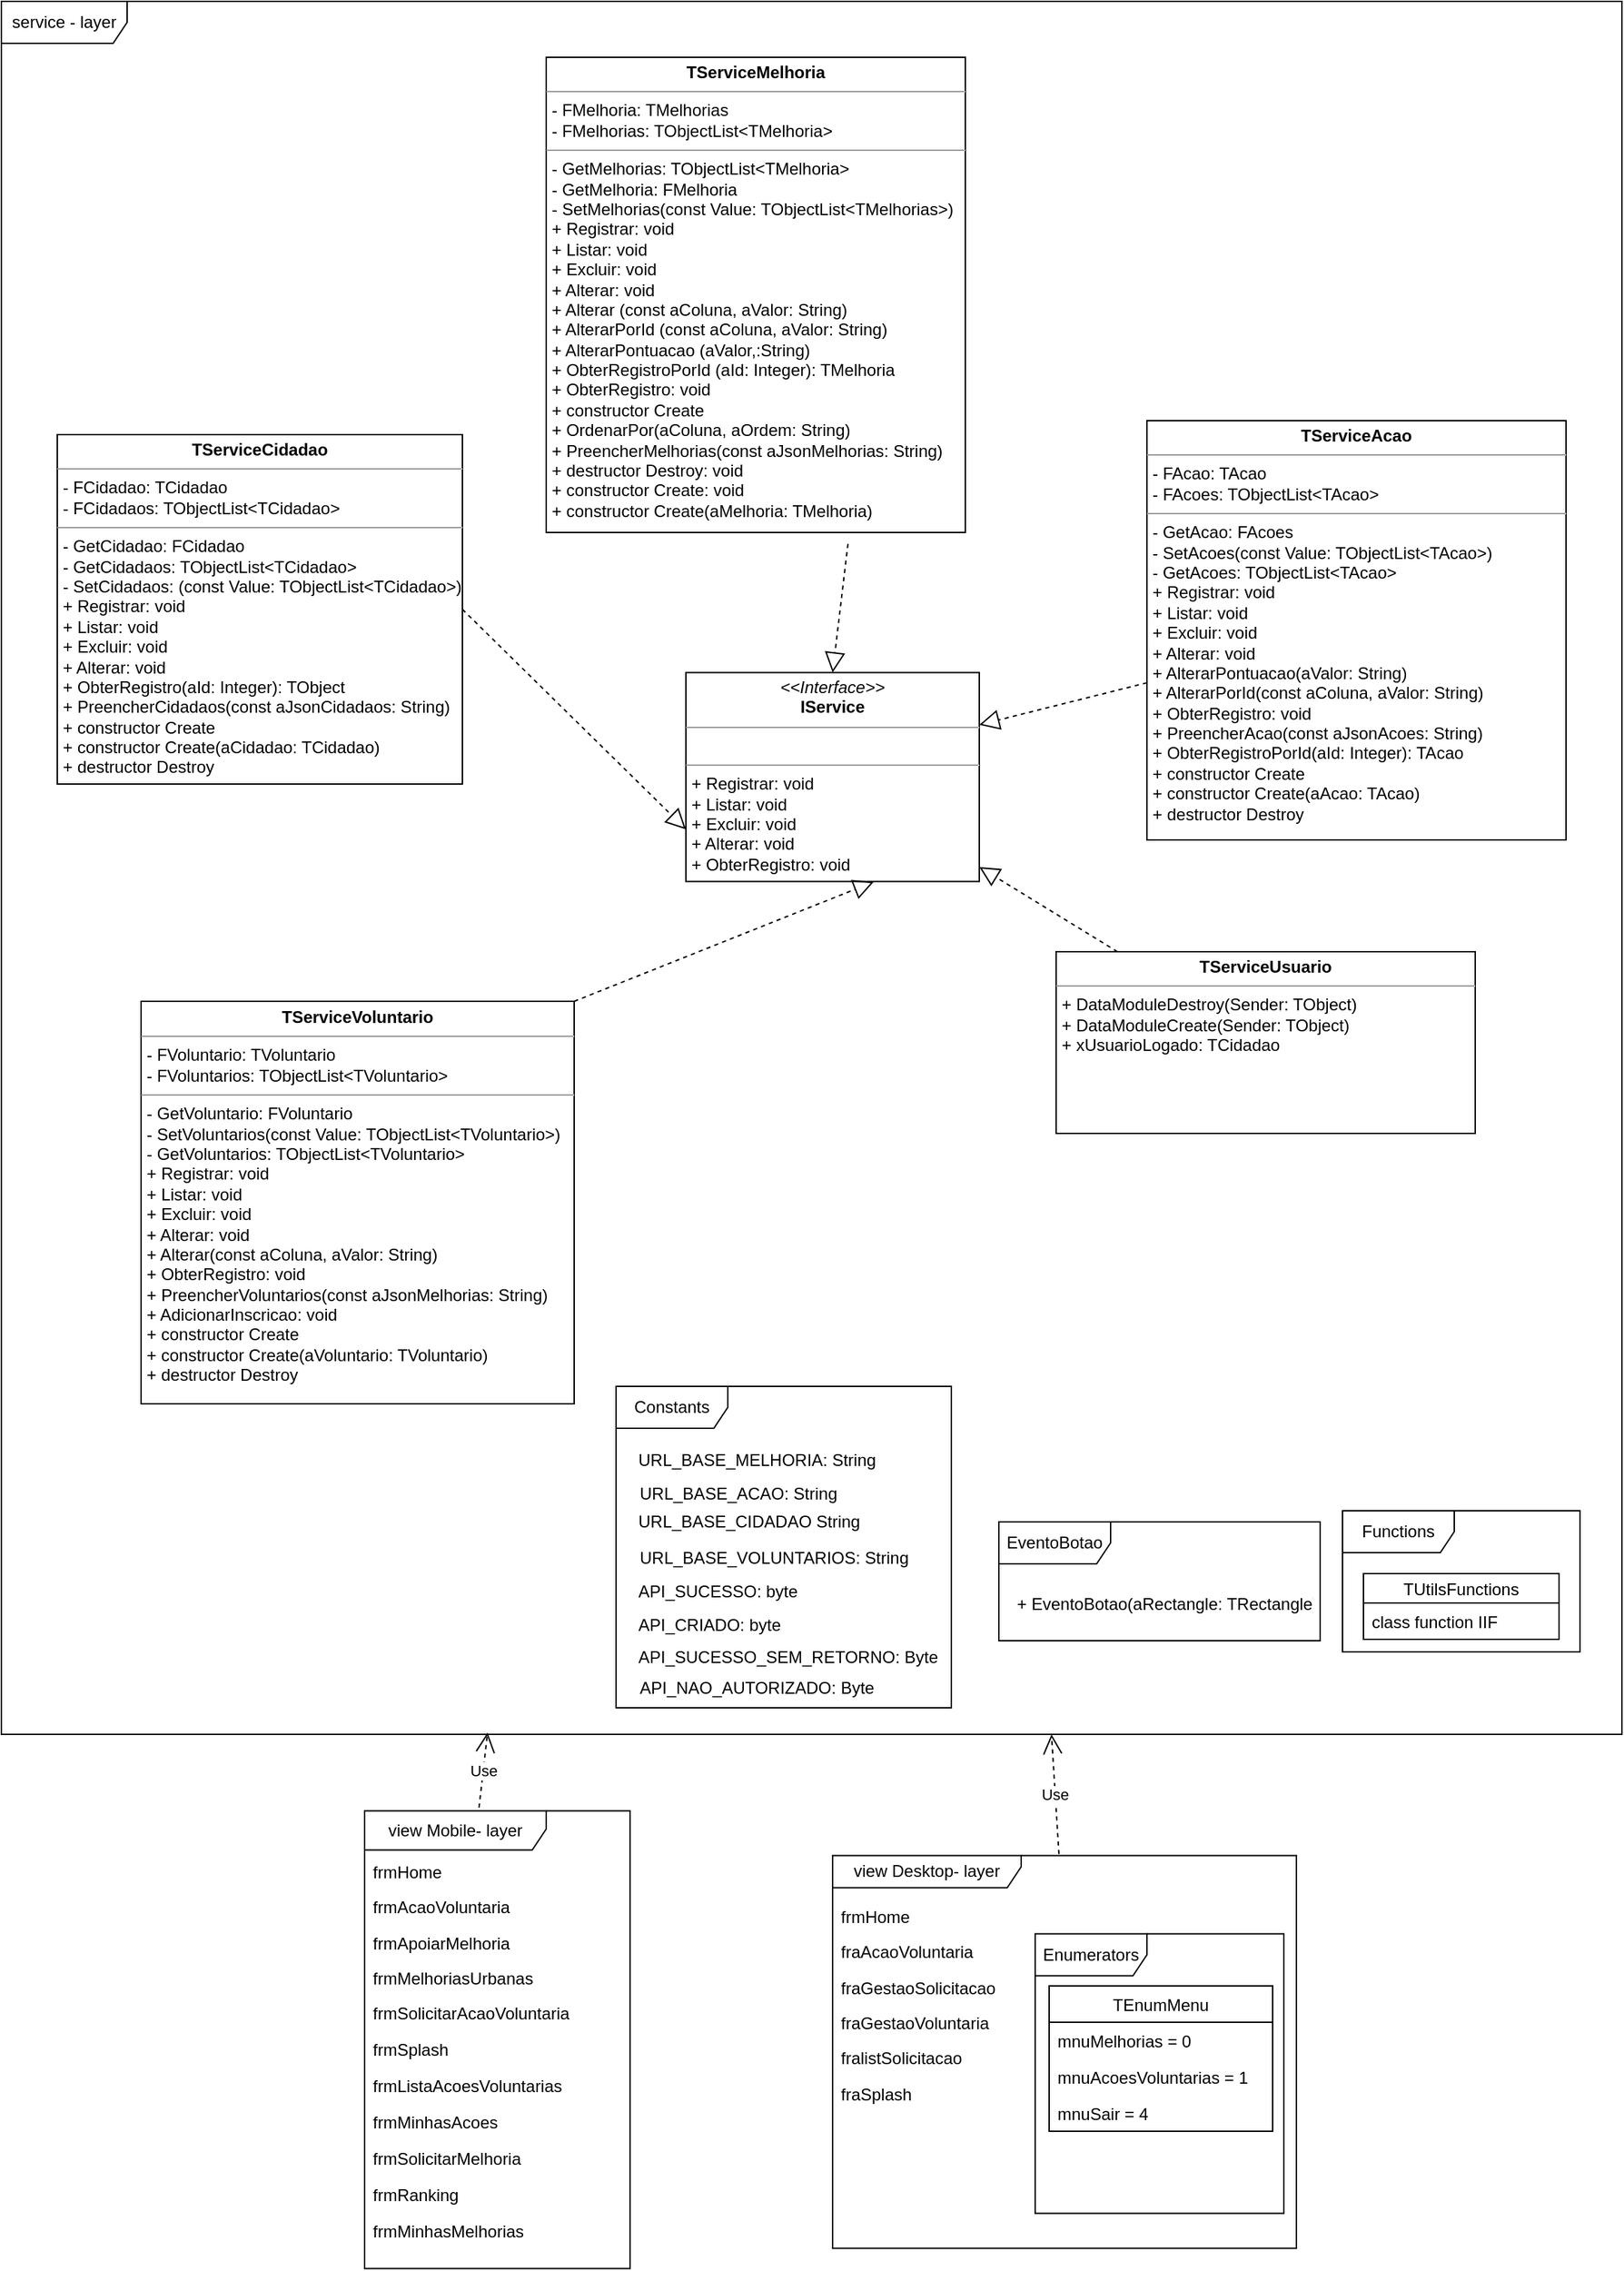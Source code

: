 <mxfile version="20.4.1" type="device"><diagram name="Página-1" id="rrbJUA2l4IgsMVXqIFK-"><mxGraphModel dx="1980" dy="2972" grid="1" gridSize="10" guides="1" tooltips="1" connect="1" arrows="1" fold="1" page="1" pageScale="1" pageWidth="827" pageHeight="1169" math="0" shadow="0"><root><mxCell id="0"/><mxCell id="1" parent="0"/><mxCell id="kuYpMC-YS40aWFOjGbdQ-1" value="service - layer" style="shape=umlFrame;whiteSpace=wrap;html=1;pointerEvents=0;width=90;height=30;" parent="1" vertex="1"><mxGeometry x="-100" y="-1690" width="1160" height="1240" as="geometry"/></mxCell><mxCell id="kuYpMC-YS40aWFOjGbdQ-2" value="&lt;p style=&quot;margin:0px;margin-top:4px;text-align:center;&quot;&gt;&lt;i&gt;&amp;lt;&amp;lt;Interface&amp;gt;&amp;gt;&lt;/i&gt;&lt;br&gt;&lt;b&gt;IService&lt;/b&gt;&lt;/p&gt;&lt;hr size=&quot;1&quot;&gt;&lt;p style=&quot;margin:0px;margin-left:4px;&quot;&gt;&lt;br&gt;&lt;/p&gt;&lt;hr size=&quot;1&quot;&gt;&lt;p style=&quot;margin:0px;margin-left:4px;&quot;&gt;+ Registrar: void&lt;/p&gt;&lt;p style=&quot;margin:0px;margin-left:4px;&quot;&gt;+ Listar: void&lt;/p&gt;&lt;p style=&quot;margin:0px;margin-left:4px;&quot;&gt;+ Excluir: void&lt;/p&gt;&lt;p style=&quot;margin:0px;margin-left:4px;&quot;&gt;+ Alterar: void&lt;br&gt;&lt;/p&gt;&lt;p style=&quot;margin:0px;margin-left:4px;&quot;&gt;+ ObterRegistro: void&lt;/p&gt;" style="verticalAlign=top;align=left;overflow=fill;fontSize=12;fontFamily=Helvetica;html=1;" parent="1" vertex="1"><mxGeometry x="390" y="-1209.75" width="210" height="149.5" as="geometry"/></mxCell><mxCell id="kuYpMC-YS40aWFOjGbdQ-5" value="" style="endArrow=block;dashed=1;endFill=0;endSize=12;html=1;rounded=0;entryX=0;entryY=0.75;entryDx=0;entryDy=0;exitX=1;exitY=0.5;exitDx=0;exitDy=0;" parent="1" source="OttICawP__ac6mhfzqGg-4" target="kuYpMC-YS40aWFOjGbdQ-2" edge="1"><mxGeometry width="160" relative="1" as="geometry"><mxPoint x="270.183" y="-689" as="sourcePoint"/><mxPoint x="460" y="-970" as="targetPoint"/></mxGeometry></mxCell><mxCell id="kuYpMC-YS40aWFOjGbdQ-7" value="&lt;p style=&quot;margin:0px;margin-top:4px;text-align:center;&quot;&gt;&lt;b&gt;TServiceAcao&lt;/b&gt;&lt;/p&gt;&lt;hr size=&quot;1&quot;&gt;&lt;p style=&quot;margin:0px;margin-left:4px;&quot;&gt;- FAcao: TAcao&lt;/p&gt;&lt;p style=&quot;margin:0px;margin-left:4px;&quot;&gt;- FAcoes: TObjectList&amp;lt;TAcao&amp;gt;&lt;/p&gt;&lt;hr size=&quot;1&quot;&gt;&lt;p style=&quot;border-color: var(--border-color); margin: 0px 0px 0px 4px;&quot;&gt;- GetAcao: FAcoes&lt;/p&gt;&lt;p style=&quot;border-color: var(--border-color); margin: 0px 0px 0px 4px;&quot;&gt;- SetAcoes(const Value: TObjectList&amp;lt;TAcao&amp;gt;)&lt;/p&gt;&lt;p style=&quot;border-color: var(--border-color); margin: 0px 0px 0px 4px;&quot;&gt;- GetAcoes: TObjectList&amp;lt;TAcao&amp;gt;&lt;/p&gt;&lt;p style=&quot;border-color: var(--border-color); margin: 0px 0px 0px 4px;&quot;&gt;+ Registrar: void&lt;/p&gt;&lt;p style=&quot;border-color: var(--border-color); margin: 0px 0px 0px 4px;&quot;&gt;+ Listar: void&lt;/p&gt;&lt;p style=&quot;border-color: var(--border-color); margin: 0px 0px 0px 4px;&quot;&gt;+ Excluir: void&lt;/p&gt;&lt;p style=&quot;border-color: var(--border-color); margin: 0px 0px 0px 4px;&quot;&gt;+ Alterar: void&lt;br&gt;&lt;/p&gt;&lt;p style=&quot;border-color: var(--border-color); margin: 0px 0px 0px 4px;&quot;&gt;+ AlterarPontuacao(aValor: String)&lt;/p&gt;&lt;p style=&quot;border-color: var(--border-color); margin: 0px 0px 0px 4px;&quot;&gt;+ AlterarPorId(const aColuna, aValor: String)&lt;/p&gt;&lt;p style=&quot;border-color: var(--border-color); margin: 0px 0px 0px 4px;&quot;&gt;+ ObterRegistro: void&lt;/p&gt;&lt;p style=&quot;border-color: var(--border-color); margin: 0px 0px 0px 4px;&quot;&gt;+ PreencherAcao(const aJsonAcoes: String)&lt;/p&gt;&lt;p style=&quot;border-color: var(--border-color); margin: 0px 0px 0px 4px;&quot;&gt;+ ObterRegistroPorId(aId: Integer): TAcao&lt;/p&gt;&lt;p style=&quot;border-color: var(--border-color); margin: 0px 0px 0px 4px;&quot;&gt;+ constructor Create&lt;/p&gt;&lt;p style=&quot;border-color: var(--border-color); margin: 0px 0px 0px 4px;&quot;&gt;+ constructor Create(aAcao: TAcao)&lt;/p&gt;&lt;p style=&quot;border-color: var(--border-color); margin: 0px 0px 0px 4px;&quot;&gt;+ destructor Destroy&lt;/p&gt;" style="verticalAlign=top;align=left;overflow=fill;fontSize=12;fontFamily=Helvetica;html=1;" parent="1" vertex="1"><mxGeometry x="720" y="-1390" width="300" height="300" as="geometry"/></mxCell><mxCell id="kuYpMC-YS40aWFOjGbdQ-24" value="Constants" style="shape=umlFrame;whiteSpace=wrap;html=1;pointerEvents=0;width=80;height=30;" parent="1" vertex="1"><mxGeometry x="340" y="-699" width="240" height="230" as="geometry"/></mxCell><mxCell id="kuYpMC-YS40aWFOjGbdQ-25" value="URL_BASE_MELHORIA: String" style="text;strokeColor=none;fillColor=none;align=left;verticalAlign=top;spacingLeft=4;spacingRight=4;overflow=hidden;rotatable=0;points=[[0,0.5],[1,0.5]];portConstraint=eastwest;" parent="1" vertex="1"><mxGeometry x="350" y="-660" width="190" height="22" as="geometry"/></mxCell><mxCell id="kuYpMC-YS40aWFOjGbdQ-26" value="URL_BASE_ACAO: String" style="text;strokeColor=none;fillColor=none;align=left;verticalAlign=top;spacingLeft=4;spacingRight=4;overflow=hidden;rotatable=0;points=[[0,0.5],[1,0.5]];portConstraint=eastwest;" parent="1" vertex="1"><mxGeometry x="351" y="-636" width="180" height="26" as="geometry"/></mxCell><mxCell id="kuYpMC-YS40aWFOjGbdQ-27" value="URL_BASE_CIDADAO String" style="text;strokeColor=none;fillColor=none;align=left;verticalAlign=top;spacingLeft=4;spacingRight=4;overflow=hidden;rotatable=0;points=[[0,0.5],[1,0.5]];portConstraint=eastwest;" parent="1" vertex="1"><mxGeometry x="350" y="-616" width="210" height="26" as="geometry"/></mxCell><mxCell id="kuYpMC-YS40aWFOjGbdQ-28" value="API_SUCESSO: byte" style="text;strokeColor=none;fillColor=none;align=left;verticalAlign=top;spacingLeft=4;spacingRight=4;overflow=hidden;rotatable=0;points=[[0,0.5],[1,0.5]];portConstraint=eastwest;" parent="1" vertex="1"><mxGeometry x="350" y="-566" width="150" height="25" as="geometry"/></mxCell><mxCell id="kuYpMC-YS40aWFOjGbdQ-29" value="API_SUCESSO_SEM_RETORNO: Byte" style="text;strokeColor=none;fillColor=none;align=left;verticalAlign=top;spacingLeft=4;spacingRight=4;overflow=hidden;rotatable=0;points=[[0,0.5],[1,0.5]];portConstraint=eastwest;" parent="1" vertex="1"><mxGeometry x="350" y="-519" width="240" height="27" as="geometry"/></mxCell><mxCell id="kuYpMC-YS40aWFOjGbdQ-30" value="API_NAO_AUTORIZADO: Byte" style="text;strokeColor=none;fillColor=none;align=left;verticalAlign=top;spacingLeft=4;spacingRight=4;overflow=hidden;rotatable=0;points=[[0,0.5],[1,0.5]];portConstraint=eastwest;" parent="1" vertex="1"><mxGeometry x="351" y="-497" width="199" height="27" as="geometry"/></mxCell><mxCell id="kuYpMC-YS40aWFOjGbdQ-32" value="URL_BASE_VOLUNTARIOS: String" style="text;strokeColor=none;fillColor=none;align=left;verticalAlign=top;spacingLeft=4;spacingRight=4;overflow=hidden;rotatable=0;points=[[0,0.5],[1,0.5]];portConstraint=eastwest;" parent="1" vertex="1"><mxGeometry x="351" y="-590" width="229" height="26" as="geometry"/></mxCell><mxCell id="kuYpMC-YS40aWFOjGbdQ-33" value="API_CRIADO: byte" style="text;strokeColor=none;fillColor=none;align=left;verticalAlign=top;spacingLeft=4;spacingRight=4;overflow=hidden;rotatable=0;points=[[0,0.5],[1,0.5]];portConstraint=eastwest;" parent="1" vertex="1"><mxGeometry x="350" y="-542" width="150" height="25" as="geometry"/></mxCell><mxCell id="kuYpMC-YS40aWFOjGbdQ-35" value="Functions" style="shape=umlFrame;whiteSpace=wrap;html=1;pointerEvents=0;width=80;height=30;" parent="1" vertex="1"><mxGeometry x="860" y="-610" width="170" height="101" as="geometry"/></mxCell><mxCell id="kuYpMC-YS40aWFOjGbdQ-36" value="TUtilsFunctions" style="swimlane;fontStyle=0;childLayout=stackLayout;horizontal=1;startSize=21;fillColor=none;horizontalStack=0;resizeParent=1;resizeParentMax=0;resizeLast=0;collapsible=1;marginBottom=0;" parent="1" vertex="1"><mxGeometry x="875" y="-565" width="140" height="47" as="geometry"><mxRectangle x="770" y="-641.5" width="120" height="30" as="alternateBounds"/></mxGeometry></mxCell><mxCell id="kuYpMC-YS40aWFOjGbdQ-37" value="class function IIF" style="text;strokeColor=none;fillColor=none;align=left;verticalAlign=top;spacingLeft=4;spacingRight=4;overflow=hidden;rotatable=0;points=[[0,0.5],[1,0.5]];portConstraint=eastwest;" parent="kuYpMC-YS40aWFOjGbdQ-36" vertex="1"><mxGeometry y="21" width="140" height="26" as="geometry"/></mxCell><mxCell id="kuYpMC-YS40aWFOjGbdQ-43" value="view Mobile- layer" style="shape=umlFrame;whiteSpace=wrap;html=1;pointerEvents=0;width=130;height=28;" parent="1" vertex="1"><mxGeometry x="160" y="-395.25" width="190" height="327.5" as="geometry"/></mxCell><mxCell id="kuYpMC-YS40aWFOjGbdQ-48" value="frmHome" style="text;strokeColor=none;fillColor=none;align=left;verticalAlign=top;spacingLeft=4;spacingRight=4;overflow=hidden;rotatable=0;points=[[0,0.5],[1,0.5]];portConstraint=eastwest;" parent="1" vertex="1"><mxGeometry x="160" y="-365.25" width="160" height="26" as="geometry"/></mxCell><mxCell id="kuYpMC-YS40aWFOjGbdQ-49" value="frmAcaoVoluntaria" style="text;strokeColor=none;fillColor=none;align=left;verticalAlign=top;spacingLeft=4;spacingRight=4;overflow=hidden;rotatable=0;points=[[0,0.5],[1,0.5]];portConstraint=eastwest;" parent="1" vertex="1"><mxGeometry x="160" y="-340.25" width="160" height="26" as="geometry"/></mxCell><mxCell id="kuYpMC-YS40aWFOjGbdQ-50" value="frmApoiarMelhoria" style="text;strokeColor=none;fillColor=none;align=left;verticalAlign=top;spacingLeft=4;spacingRight=4;overflow=hidden;rotatable=0;points=[[0,0.5],[1,0.5]];portConstraint=eastwest;" parent="1" vertex="1"><mxGeometry x="160" y="-314.25" width="160" height="26" as="geometry"/></mxCell><mxCell id="kuYpMC-YS40aWFOjGbdQ-51" value="frmMelhoriasUrbanas" style="text;strokeColor=none;fillColor=none;align=left;verticalAlign=top;spacingLeft=4;spacingRight=4;overflow=hidden;rotatable=0;points=[[0,0.5],[1,0.5]];portConstraint=eastwest;" parent="1" vertex="1"><mxGeometry x="160" y="-289.25" width="160" height="26" as="geometry"/></mxCell><mxCell id="kuYpMC-YS40aWFOjGbdQ-52" value="frmSolicitarAcaoVoluntaria" style="text;strokeColor=none;fillColor=none;align=left;verticalAlign=top;spacingLeft=4;spacingRight=4;overflow=hidden;rotatable=0;points=[[0,0.5],[1,0.5]];portConstraint=eastwest;" parent="1" vertex="1"><mxGeometry x="160" y="-264.25" width="160" height="26" as="geometry"/></mxCell><mxCell id="kuYpMC-YS40aWFOjGbdQ-53" value="frmSplash" style="text;strokeColor=none;fillColor=none;align=left;verticalAlign=top;spacingLeft=4;spacingRight=4;overflow=hidden;rotatable=0;points=[[0,0.5],[1,0.5]];portConstraint=eastwest;" parent="1" vertex="1"><mxGeometry x="160" y="-238.25" width="160" height="26" as="geometry"/></mxCell><mxCell id="kuYpMC-YS40aWFOjGbdQ-54" value="frmListaAcoesVoluntarias" style="text;strokeColor=none;fillColor=none;align=left;verticalAlign=top;spacingLeft=4;spacingRight=4;overflow=hidden;rotatable=0;points=[[0,0.5],[1,0.5]];portConstraint=eastwest;" parent="1" vertex="1"><mxGeometry x="160" y="-212.25" width="160" height="26" as="geometry"/></mxCell><mxCell id="kuYpMC-YS40aWFOjGbdQ-55" value="Use" style="endArrow=open;endSize=12;dashed=1;html=1;rounded=0;exitX=0.431;exitY=-0.007;exitDx=0;exitDy=0;exitPerimeter=0;entryX=0.3;entryY=0.999;entryDx=0;entryDy=0;entryPerimeter=0;" parent="1" source="kuYpMC-YS40aWFOjGbdQ-43" target="kuYpMC-YS40aWFOjGbdQ-1" edge="1"><mxGeometry width="160" relative="1" as="geometry"><mxPoint x="350" y="-450" as="sourcePoint"/><mxPoint x="510" y="-450" as="targetPoint"/></mxGeometry></mxCell><mxCell id="OttICawP__ac6mhfzqGg-1" value="&lt;p style=&quot;margin:0px;margin-top:4px;text-align:center;&quot;&gt;&lt;b&gt;TServiceMelhoria&lt;/b&gt;&lt;/p&gt;&lt;hr size=&quot;1&quot;&gt;&lt;p style=&quot;margin:0px;margin-left:4px;&quot;&gt;- FMelhoria: TMelhorias&lt;/p&gt;&lt;p style=&quot;margin:0px;margin-left:4px;&quot;&gt;- FMelhorias: TObjectList&amp;lt;TMelhoria&amp;gt;&lt;/p&gt;&lt;hr size=&quot;1&quot;&gt;&lt;p style=&quot;border-color: var(--border-color); margin: 0px 0px 0px 4px;&quot;&gt;- GetMelhorias: TObjectList&amp;lt;TMelhoria&amp;gt;&lt;/p&gt;&lt;p style=&quot;border-color: var(--border-color); margin: 0px 0px 0px 4px;&quot;&gt;- GetMelhoria: FMelhoria&lt;br&gt;&lt;/p&gt;&lt;p style=&quot;border-color: var(--border-color); margin: 0px 0px 0px 4px;&quot;&gt;- SetMelhorias(const Value: TObjectList&amp;lt;TMelhorias&amp;gt;)&lt;/p&gt;&lt;p style=&quot;border-color: var(--border-color); margin: 0px 0px 0px 4px;&quot;&gt;+ Registrar: void&lt;/p&gt;&lt;p style=&quot;border-color: var(--border-color); margin: 0px 0px 0px 4px;&quot;&gt;+ Listar: void&lt;/p&gt;&lt;p style=&quot;border-color: var(--border-color); margin: 0px 0px 0px 4px;&quot;&gt;+ Excluir: void&lt;/p&gt;&lt;p style=&quot;border-color: var(--border-color); margin: 0px 0px 0px 4px;&quot;&gt;+ Alterar: void&lt;br&gt;&lt;/p&gt;&lt;p style=&quot;border-color: var(--border-color); margin: 0px 0px 0px 4px;&quot;&gt;+ Alterar (const aColuna, aValor: String)&lt;/p&gt;&lt;p style=&quot;border-color: var(--border-color); margin: 0px 0px 0px 4px;&quot;&gt;+ AlterarPorId (const aColuna, aValor: String)&lt;/p&gt;&lt;p style=&quot;border-color: var(--border-color); margin: 0px 0px 0px 4px;&quot;&gt;+ AlterarPontuacao (aValor,:String)&lt;/p&gt;&lt;p style=&quot;border-color: var(--border-color); margin: 0px 0px 0px 4px;&quot;&gt;+ ObterRegistroPorId (aId: Integer): TMelhoria&lt;br style=&quot;border-color: var(--border-color);&quot;&gt;&lt;/p&gt;&lt;p style=&quot;border-color: var(--border-color); margin: 0px 0px 0px 4px;&quot;&gt;+ ObterRegistro: void&lt;/p&gt;&lt;p style=&quot;border-color: var(--border-color); margin: 0px 0px 0px 4px;&quot;&gt;+ constructor Create&lt;/p&gt;&lt;p style=&quot;border-color: var(--border-color); margin: 0px 0px 0px 4px;&quot;&gt;+ OrdenarPor(aColuna, aOrdem: String)&lt;/p&gt;&lt;p style=&quot;border-color: var(--border-color); margin: 0px 0px 0px 4px;&quot;&gt;+ PreencherMelhorias(const aJsonMelhorias: String)&lt;/p&gt;&lt;p style=&quot;border-color: var(--border-color); margin: 0px 0px 0px 4px;&quot;&gt;+ destructor Destroy: void&lt;/p&gt;&lt;p style=&quot;border-color: var(--border-color); margin: 0px 0px 0px 4px;&quot;&gt;+ constructor Create: void&lt;/p&gt;&lt;p style=&quot;border-color: var(--border-color); margin: 0px 0px 0px 4px;&quot;&gt;+ constructor Create(aMelhoria: TMelhoria)&lt;/p&gt;" style="verticalAlign=top;align=left;overflow=fill;fontSize=12;fontFamily=Helvetica;html=1;" parent="1" vertex="1"><mxGeometry x="290" y="-1650" width="300" height="340" as="geometry"/></mxCell><mxCell id="OttICawP__ac6mhfzqGg-2" value="" style="endArrow=block;dashed=1;endFill=0;endSize=12;html=1;rounded=0;entryX=0.5;entryY=0;entryDx=0;entryDy=0;exitX=0.72;exitY=1.024;exitDx=0;exitDy=0;exitPerimeter=0;" parent="1" source="OttICawP__ac6mhfzqGg-1" target="kuYpMC-YS40aWFOjGbdQ-2" edge="1"><mxGeometry width="160" relative="1" as="geometry"><mxPoint x="209.5" y="-845" as="sourcePoint"/><mxPoint x="294.5" y="-926" as="targetPoint"/></mxGeometry></mxCell><mxCell id="OttICawP__ac6mhfzqGg-3" value="" style="endArrow=block;dashed=1;endFill=0;endSize=12;html=1;rounded=0;entryX=1;entryY=0.25;entryDx=0;entryDy=0;" parent="1" source="kuYpMC-YS40aWFOjGbdQ-7" target="kuYpMC-YS40aWFOjGbdQ-2" edge="1"><mxGeometry width="160" relative="1" as="geometry"><mxPoint x="630" y="-909.5" as="sourcePoint"/><mxPoint x="775" y="-854.5" as="targetPoint"/></mxGeometry></mxCell><mxCell id="OttICawP__ac6mhfzqGg-4" value="&lt;p style=&quot;margin:0px;margin-top:4px;text-align:center;&quot;&gt;&lt;b&gt;TServiceCidadao&lt;/b&gt;&lt;/p&gt;&lt;hr size=&quot;1&quot;&gt;&lt;p style=&quot;margin:0px;margin-left:4px;&quot;&gt;- FCidadao: TCidadao&lt;/p&gt;&lt;p style=&quot;margin:0px;margin-left:4px;&quot;&gt;- FCidadaos: TObjectList&amp;lt;TCidadao&amp;gt;&lt;/p&gt;&lt;hr size=&quot;1&quot;&gt;&lt;p style=&quot;border-color: var(--border-color); margin: 0px 0px 0px 4px;&quot;&gt;- GetCidadao: FCidadao&lt;/p&gt;&lt;p style=&quot;border-color: var(--border-color); margin: 0px 0px 0px 4px;&quot;&gt;- GetCidadaos: TObjectList&amp;lt;TCidadao&amp;gt;&lt;/p&gt;&lt;p style=&quot;border-color: var(--border-color); margin: 0px 0px 0px 4px;&quot;&gt;- SetCidadaos: (const Value: TObjectList&amp;lt;TCidadao&amp;gt;)&lt;/p&gt;&lt;p style=&quot;border-color: var(--border-color); margin: 0px 0px 0px 4px;&quot;&gt;+ Registrar: void&lt;/p&gt;&lt;p style=&quot;border-color: var(--border-color); margin: 0px 0px 0px 4px;&quot;&gt;+ Listar: void&lt;/p&gt;&lt;p style=&quot;border-color: var(--border-color); margin: 0px 0px 0px 4px;&quot;&gt;+ Excluir: void&lt;/p&gt;&lt;p style=&quot;border-color: var(--border-color); margin: 0px 0px 0px 4px;&quot;&gt;+ Alterar: void&lt;/p&gt;&lt;p style=&quot;border-color: var(--border-color); margin: 0px 0px 0px 4px;&quot;&gt;+ ObterRegistro(aId: Integer): TObject&lt;br style=&quot;border-color: var(--border-color);&quot;&gt;&lt;/p&gt;&lt;p style=&quot;border-color: var(--border-color); margin: 0px 0px 0px 4px;&quot;&gt;+ PreencherCidadaos(const aJsonCidadaos: String)&lt;/p&gt;&lt;p style=&quot;border-color: var(--border-color); margin: 0px 0px 0px 4px;&quot;&gt;+ constructor Create&lt;/p&gt;&lt;p style=&quot;border-color: var(--border-color); margin: 0px 0px 0px 4px;&quot;&gt;+ constructor Create(aCidadao: TCidadao)&lt;br&gt;&lt;/p&gt;&lt;p style=&quot;border-color: var(--border-color); margin: 0px 0px 0px 4px;&quot;&gt;+ destructor Destroy&lt;/p&gt;" style="verticalAlign=top;align=left;overflow=fill;fontSize=12;fontFamily=Helvetica;html=1;" parent="1" vertex="1"><mxGeometry x="-60" y="-1380" width="290" height="250" as="geometry"/></mxCell><mxCell id="OttICawP__ac6mhfzqGg-5" value="&lt;p style=&quot;margin:0px;margin-top:4px;text-align:center;&quot;&gt;&lt;b&gt;TServiceVoluntario&lt;/b&gt;&lt;/p&gt;&lt;hr size=&quot;1&quot;&gt;&lt;p style=&quot;margin:0px;margin-left:4px;&quot;&gt;- FVoluntario: TVoluntario&lt;/p&gt;&lt;p style=&quot;margin:0px;margin-left:4px;&quot;&gt;- FVoluntarios: TObjectList&amp;lt;TVoluntario&amp;gt;&lt;/p&gt;&lt;hr size=&quot;1&quot;&gt;&lt;p style=&quot;border-color: var(--border-color); margin: 0px 0px 0px 4px;&quot;&gt;&lt;span style=&quot;background-color: initial;&quot;&gt;- GetVoluntario: FVoluntario&lt;/span&gt;&lt;/p&gt;&lt;p style=&quot;border-color: var(--border-color); margin: 0px 0px 0px 4px;&quot;&gt;&lt;span style=&quot;background-color: initial;&quot;&gt;- SetVoluntarios(const Value: TObjectList&amp;lt;TVoluntario&amp;gt;)&lt;/span&gt;&lt;/p&gt;&lt;p style=&quot;border-color: var(--border-color); margin: 0px 0px 0px 4px;&quot;&gt;&lt;span style=&quot;background-color: initial;&quot;&gt;- GetVoluntarios: TObjectList&amp;lt;TVoluntario&amp;gt;&lt;/span&gt;&lt;/p&gt;&lt;p style=&quot;border-color: var(--border-color); margin: 0px 0px 0px 4px;&quot;&gt;&lt;span style=&quot;background-color: initial;&quot;&gt;+ Registrar: void&lt;/span&gt;&lt;br&gt;&lt;/p&gt;&lt;p style=&quot;border-color: var(--border-color); margin: 0px 0px 0px 4px;&quot;&gt;+ Listar: void&lt;/p&gt;&lt;p style=&quot;border-color: var(--border-color); margin: 0px 0px 0px 4px;&quot;&gt;+ Excluir: void&lt;/p&gt;&lt;p style=&quot;border-color: var(--border-color); margin: 0px 0px 0px 4px;&quot;&gt;+ Alterar: void&lt;br&gt;&lt;/p&gt;&lt;p style=&quot;border-color: var(--border-color); margin: 0px 0px 0px 4px;&quot;&gt;+ Alterar(const aColuna, aValor: String)&lt;/p&gt;&lt;p style=&quot;border-color: var(--border-color); margin: 0px 0px 0px 4px;&quot;&gt;+ ObterRegistro: void&lt;br style=&quot;border-color: var(--border-color);&quot;&gt;&lt;/p&gt;&lt;p style=&quot;border-color: var(--border-color); margin: 0px 0px 0px 4px;&quot;&gt;+ PreencherVoluntarios(const aJsonMelhorias: String)&lt;/p&gt;&lt;p style=&quot;border-color: var(--border-color); margin: 0px 0px 0px 4px;&quot;&gt;+ AdicionarInscricao: void&lt;/p&gt;&lt;p style=&quot;border-color: var(--border-color); margin: 0px 0px 0px 4px;&quot;&gt;+ constructor Create&lt;/p&gt;&lt;p style=&quot;border-color: var(--border-color); margin: 0px 0px 0px 4px;&quot;&gt;+ constructor Create(aVoluntario: TVoluntario)&lt;/p&gt;&lt;p style=&quot;border-color: var(--border-color); margin: 0px 0px 0px 4px;&quot;&gt;+ destructor Destroy&lt;/p&gt;" style="verticalAlign=top;align=left;overflow=fill;fontSize=12;fontFamily=Helvetica;html=1;" parent="1" vertex="1"><mxGeometry y="-974.5" width="310" height="288" as="geometry"/></mxCell><mxCell id="OttICawP__ac6mhfzqGg-6" value="" style="endArrow=block;dashed=1;endFill=0;endSize=12;html=1;rounded=0;exitX=1;exitY=0;exitDx=0;exitDy=0;entryX=0.64;entryY=1.002;entryDx=0;entryDy=0;entryPerimeter=0;" parent="1" source="OttICawP__ac6mhfzqGg-5" target="kuYpMC-YS40aWFOjGbdQ-2" edge="1"><mxGeometry width="160" relative="1" as="geometry"><mxPoint x="290" y="-800" as="sourcePoint"/><mxPoint x="350" y="-795" as="targetPoint"/></mxGeometry></mxCell><mxCell id="yxCQ5uAl4rxRFYC9SzcA-1" value="Enumerators" style="shape=umlFrame;whiteSpace=wrap;html=1;pointerEvents=0;width=80;height=30;" parent="1" vertex="1"><mxGeometry x="640" y="-307.25" width="178" height="200" as="geometry"/></mxCell><mxCell id="yxCQ5uAl4rxRFYC9SzcA-2" value="TEnumMenu" style="swimlane;fontStyle=0;childLayout=stackLayout;horizontal=1;startSize=26;fillColor=none;horizontalStack=0;resizeParent=1;resizeParentMax=0;resizeLast=0;collapsible=1;marginBottom=0;" parent="1" vertex="1"><mxGeometry x="650" y="-270" width="160" height="104" as="geometry"/></mxCell><mxCell id="yxCQ5uAl4rxRFYC9SzcA-3" value="mnuMelhorias = 0" style="text;strokeColor=none;fillColor=none;align=left;verticalAlign=top;spacingLeft=4;spacingRight=4;overflow=hidden;rotatable=0;points=[[0,0.5],[1,0.5]];portConstraint=eastwest;" parent="yxCQ5uAl4rxRFYC9SzcA-2" vertex="1"><mxGeometry y="26" width="160" height="26" as="geometry"/></mxCell><mxCell id="yxCQ5uAl4rxRFYC9SzcA-4" value="mnuAcoesVoluntarias = 1" style="text;strokeColor=none;fillColor=none;align=left;verticalAlign=top;spacingLeft=4;spacingRight=4;overflow=hidden;rotatable=0;points=[[0,0.5],[1,0.5]];portConstraint=eastwest;" parent="yxCQ5uAl4rxRFYC9SzcA-2" vertex="1"><mxGeometry y="52" width="160" height="26" as="geometry"/></mxCell><mxCell id="yxCQ5uAl4rxRFYC9SzcA-7" value="mnuSair = 4" style="text;strokeColor=none;fillColor=none;align=left;verticalAlign=top;spacingLeft=4;spacingRight=4;overflow=hidden;rotatable=0;points=[[0,0.5],[1,0.5]];portConstraint=eastwest;" parent="yxCQ5uAl4rxRFYC9SzcA-2" vertex="1"><mxGeometry y="78" width="160" height="26" as="geometry"/></mxCell><mxCell id="yxCQ5uAl4rxRFYC9SzcA-8" value="view Desktop- layer" style="shape=umlFrame;whiteSpace=wrap;html=1;pointerEvents=0;width=135;height=23;" parent="1" vertex="1"><mxGeometry x="495" y="-363.25" width="332" height="281" as="geometry"/></mxCell><mxCell id="yxCQ5uAl4rxRFYC9SzcA-9" value="frmHome" style="text;strokeColor=none;fillColor=none;align=left;verticalAlign=top;spacingLeft=4;spacingRight=4;overflow=hidden;rotatable=0;points=[[0,0.5],[1,0.5]];portConstraint=eastwest;" parent="1" vertex="1"><mxGeometry x="495" y="-333.25" width="160" height="26" as="geometry"/></mxCell><mxCell id="yxCQ5uAl4rxRFYC9SzcA-10" value="fraAcaoVoluntaria" style="text;strokeColor=none;fillColor=none;align=left;verticalAlign=top;spacingLeft=4;spacingRight=4;overflow=hidden;rotatable=0;points=[[0,0.5],[1,0.5]];portConstraint=eastwest;" parent="1" vertex="1"><mxGeometry x="495" y="-308.25" width="160" height="26" as="geometry"/></mxCell><mxCell id="yxCQ5uAl4rxRFYC9SzcA-11" value="fraGestaoSolicitacao" style="text;strokeColor=none;fillColor=none;align=left;verticalAlign=top;spacingLeft=4;spacingRight=4;overflow=hidden;rotatable=0;points=[[0,0.5],[1,0.5]];portConstraint=eastwest;" parent="1" vertex="1"><mxGeometry x="495" y="-282.25" width="160" height="26" as="geometry"/></mxCell><mxCell id="yxCQ5uAl4rxRFYC9SzcA-12" value="fraGestaoVoluntaria" style="text;strokeColor=none;fillColor=none;align=left;verticalAlign=top;spacingLeft=4;spacingRight=4;overflow=hidden;rotatable=0;points=[[0,0.5],[1,0.5]];portConstraint=eastwest;" parent="1" vertex="1"><mxGeometry x="495" y="-257.25" width="160" height="26" as="geometry"/></mxCell><mxCell id="yxCQ5uAl4rxRFYC9SzcA-13" value="fralistSolicitacao" style="text;strokeColor=none;fillColor=none;align=left;verticalAlign=top;spacingLeft=4;spacingRight=4;overflow=hidden;rotatable=0;points=[[0,0.5],[1,0.5]];portConstraint=eastwest;" parent="1" vertex="1"><mxGeometry x="495" y="-232.25" width="160" height="26" as="geometry"/></mxCell><mxCell id="yxCQ5uAl4rxRFYC9SzcA-14" value="fraSplash" style="text;strokeColor=none;fillColor=none;align=left;verticalAlign=top;spacingLeft=4;spacingRight=4;overflow=hidden;rotatable=0;points=[[0,0.5],[1,0.5]];portConstraint=eastwest;" parent="1" vertex="1"><mxGeometry x="495" y="-206.25" width="160" height="26" as="geometry"/></mxCell><mxCell id="yxCQ5uAl4rxRFYC9SzcA-16" value="frmMinhasAcoes" style="text;strokeColor=none;fillColor=none;align=left;verticalAlign=top;spacingLeft=4;spacingRight=4;overflow=hidden;rotatable=0;points=[[0,0.5],[1,0.5]];portConstraint=eastwest;" parent="1" vertex="1"><mxGeometry x="160" y="-186.25" width="160" height="26" as="geometry"/></mxCell><mxCell id="yxCQ5uAl4rxRFYC9SzcA-17" value="frmSolicitarMelhoria" style="text;strokeColor=none;fillColor=none;align=left;verticalAlign=top;spacingLeft=4;spacingRight=4;overflow=hidden;rotatable=0;points=[[0,0.5],[1,0.5]];portConstraint=eastwest;" parent="1" vertex="1"><mxGeometry x="160" y="-160.25" width="160" height="26" as="geometry"/></mxCell><mxCell id="yxCQ5uAl4rxRFYC9SzcA-18" value="frmRanking" style="text;strokeColor=none;fillColor=none;align=left;verticalAlign=top;spacingLeft=4;spacingRight=4;overflow=hidden;rotatable=0;points=[[0,0.5],[1,0.5]];portConstraint=eastwest;" parent="1" vertex="1"><mxGeometry x="160" y="-134.25" width="160" height="26" as="geometry"/></mxCell><mxCell id="yxCQ5uAl4rxRFYC9SzcA-19" value="frmMinhasMelhorias" style="text;strokeColor=none;fillColor=none;align=left;verticalAlign=top;spacingLeft=4;spacingRight=4;overflow=hidden;rotatable=0;points=[[0,0.5],[1,0.5]];portConstraint=eastwest;" parent="1" vertex="1"><mxGeometry x="160" y="-108.25" width="160" height="26" as="geometry"/></mxCell><mxCell id="yxCQ5uAl4rxRFYC9SzcA-20" value="Use" style="endArrow=open;endSize=12;dashed=1;html=1;rounded=0;exitX=0.488;exitY=-0.004;exitDx=0;exitDy=0;exitPerimeter=0;entryX=0.648;entryY=1;entryDx=0;entryDy=0;entryPerimeter=0;" parent="1" source="yxCQ5uAl4rxRFYC9SzcA-8" target="kuYpMC-YS40aWFOjGbdQ-1" edge="1"><mxGeometry width="160" relative="1" as="geometry"><mxPoint x="252" y="-388" as="sourcePoint"/><mxPoint x="422" y="-444" as="targetPoint"/></mxGeometry></mxCell><mxCell id="Qlnumsc0l26Lh9V56EqW-9" value="EventoBotao" style="shape=umlFrame;whiteSpace=wrap;html=1;pointerEvents=0;width=80;height=30;" vertex="1" parent="1"><mxGeometry x="614" y="-602" width="230" height="85" as="geometry"/></mxCell><mxCell id="Qlnumsc0l26Lh9V56EqW-10" value="+ EventoBotao(aRectangle: TRectangle)" style="text;strokeColor=none;fillColor=none;align=left;verticalAlign=top;spacingLeft=4;spacingRight=4;overflow=hidden;rotatable=0;points=[[0,0.5],[1,0.5]];portConstraint=eastwest;" vertex="1" parent="1"><mxGeometry x="621" y="-557" width="223" height="22" as="geometry"/></mxCell><mxCell id="Qlnumsc0l26Lh9V56EqW-12" value="&lt;p style=&quot;margin:0px;margin-top:4px;text-align:center;&quot;&gt;&lt;b&gt;TServiceUsuario&lt;/b&gt;&lt;/p&gt;&lt;hr size=&quot;1&quot;&gt;&lt;p style=&quot;border-color: var(--border-color); margin: 0px 0px 0px 4px;&quot;&gt;+ DataModuleDestroy(Sender: TObject)&lt;/p&gt;&lt;p style=&quot;border-color: var(--border-color); margin: 0px 0px 0px 4px;&quot;&gt;+ DataModuleCreate(Sender: TObject)&lt;/p&gt;&lt;p style=&quot;border-color: var(--border-color); margin: 0px 0px 0px 4px;&quot;&gt;+ xUsuarioLogado: TCidadao&lt;/p&gt;&lt;p style=&quot;border-color: var(--border-color); margin: 0px 0px 0px 4px;&quot;&gt;&lt;br&gt;&lt;/p&gt;" style="verticalAlign=top;align=left;overflow=fill;fontSize=12;fontFamily=Helvetica;html=1;" vertex="1" parent="1"><mxGeometry x="655" y="-1010" width="300" height="130" as="geometry"/></mxCell><mxCell id="Qlnumsc0l26Lh9V56EqW-13" value="" style="endArrow=block;dashed=1;endFill=0;endSize=12;html=1;rounded=0;" edge="1" parent="1" source="Qlnumsc0l26Lh9V56EqW-12" target="kuYpMC-YS40aWFOjGbdQ-2"><mxGeometry width="160" relative="1" as="geometry"><mxPoint x="730" y="-1192.431" as="sourcePoint"/><mxPoint x="610" y="-1162.375" as="targetPoint"/></mxGeometry></mxCell></root></mxGraphModel></diagram></mxfile>